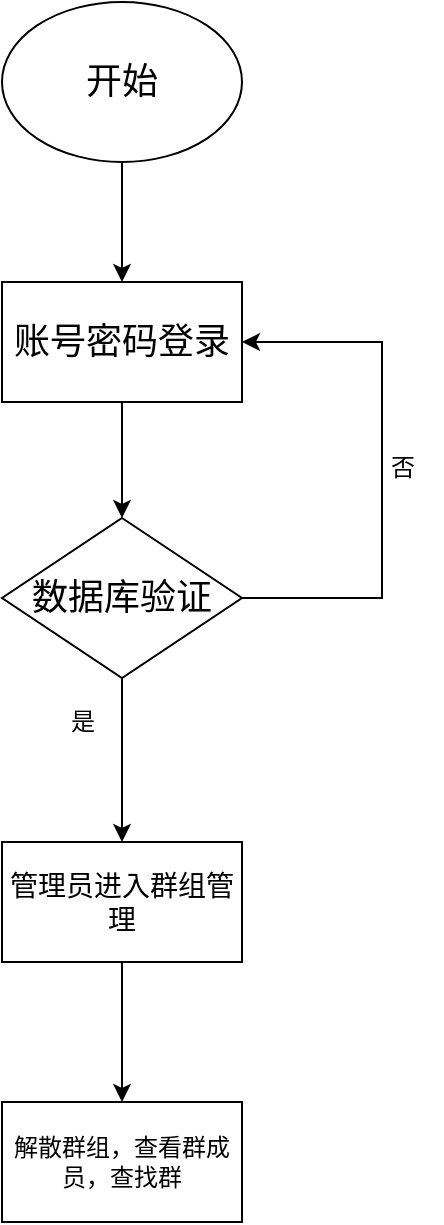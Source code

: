 <mxfile version="26.0.16">
  <diagram name="第 1 页" id="UI5crBXgyZy6Es89FjU4">
    <mxGraphModel dx="5629" dy="2665" grid="1" gridSize="10" guides="1" tooltips="1" connect="1" arrows="1" fold="1" page="1" pageScale="1" pageWidth="827" pageHeight="1169" math="0" shadow="0">
      <root>
        <mxCell id="0" />
        <mxCell id="1" parent="0" />
        <mxCell id="HW30ee-nWYa3M7AWRGV1-67" value="&lt;font style=&quot;font-size: 18px;&quot;&gt;开始&lt;/font&gt;" style="ellipse;whiteSpace=wrap;html=1;" parent="1" vertex="1">
          <mxGeometry x="-4790" y="-1760" width="120" height="80" as="geometry" />
        </mxCell>
        <mxCell id="HW30ee-nWYa3M7AWRGV1-68" value="&lt;font style=&quot;font-size: 18px;&quot;&gt;账号密码登录&lt;/font&gt;" style="rounded=0;whiteSpace=wrap;html=1;" parent="1" vertex="1">
          <mxGeometry x="-4790" y="-1620" width="120" height="60" as="geometry" />
        </mxCell>
        <mxCell id="HW30ee-nWYa3M7AWRGV1-69" value="" style="endArrow=classic;html=1;rounded=0;exitX=0.5;exitY=1;exitDx=0;exitDy=0;" parent="1" source="HW30ee-nWYa3M7AWRGV1-67" target="HW30ee-nWYa3M7AWRGV1-68" edge="1">
          <mxGeometry width="50" height="50" relative="1" as="geometry">
            <mxPoint x="-4738.52" y="-1650" as="sourcePoint" />
            <mxPoint x="-4510" y="-1549.6" as="targetPoint" />
          </mxGeometry>
        </mxCell>
        <mxCell id="HW30ee-nWYa3M7AWRGV1-71" value="&lt;font style=&quot;font-size: 18px;&quot;&gt;数据库验证&lt;/font&gt;" style="rhombus;whiteSpace=wrap;html=1;" parent="1" vertex="1">
          <mxGeometry x="-4790" y="-1502" width="120" height="80" as="geometry" />
        </mxCell>
        <mxCell id="HW30ee-nWYa3M7AWRGV1-72" value="" style="endArrow=classic;html=1;rounded=0;entryX=0.5;entryY=0;entryDx=0;entryDy=0;exitX=0.5;exitY=1;exitDx=0;exitDy=0;" parent="1" source="HW30ee-nWYa3M7AWRGV1-68" target="HW30ee-nWYa3M7AWRGV1-71" edge="1">
          <mxGeometry width="50" height="50" relative="1" as="geometry">
            <mxPoint x="-4560" y="-1530" as="sourcePoint" />
            <mxPoint x="-4510" y="-1580" as="targetPoint" />
          </mxGeometry>
        </mxCell>
        <mxCell id="HW30ee-nWYa3M7AWRGV1-73" value="是" style="text;html=1;align=center;verticalAlign=middle;resizable=0;points=[];autosize=1;strokeColor=none;fillColor=none;" parent="1" vertex="1">
          <mxGeometry x="-4770" y="-1415" width="40" height="30" as="geometry" />
        </mxCell>
        <mxCell id="HW30ee-nWYa3M7AWRGV1-74" value="" style="endArrow=classic;html=1;rounded=0;entryX=1;entryY=0.5;entryDx=0;entryDy=0;" parent="1" target="HW30ee-nWYa3M7AWRGV1-68" edge="1">
          <mxGeometry width="50" height="50" relative="1" as="geometry">
            <mxPoint x="-4600" y="-1590" as="sourcePoint" />
            <mxPoint x="-4510" y="-1580" as="targetPoint" />
          </mxGeometry>
        </mxCell>
        <mxCell id="HW30ee-nWYa3M7AWRGV1-76" value="" style="shape=partialRectangle;whiteSpace=wrap;html=1;bottom=0;right=0;fillColor=none;rotation=-180;" parent="1" vertex="1">
          <mxGeometry x="-4670" y="-1590" width="70" height="128" as="geometry" />
        </mxCell>
        <mxCell id="HW30ee-nWYa3M7AWRGV1-77" value="否" style="text;html=1;align=center;verticalAlign=middle;resizable=0;points=[];autosize=1;strokeColor=none;fillColor=none;" parent="1" vertex="1">
          <mxGeometry x="-4610" y="-1542" width="40" height="30" as="geometry" />
        </mxCell>
        <mxCell id="HW30ee-nWYa3M7AWRGV1-78" value="" style="endArrow=classic;html=1;rounded=0;exitX=0.5;exitY=1;exitDx=0;exitDy=0;entryX=0.5;entryY=0;entryDx=0;entryDy=0;entryPerimeter=0;" parent="1" source="HW30ee-nWYa3M7AWRGV1-71" target="HW30ee-nWYa3M7AWRGV1-79" edge="1">
          <mxGeometry width="50" height="50" relative="1" as="geometry">
            <mxPoint x="-4560" y="-1330" as="sourcePoint" />
            <mxPoint x="-4730" y="-1350" as="targetPoint" />
          </mxGeometry>
        </mxCell>
        <mxCell id="HW30ee-nWYa3M7AWRGV1-79" value="&lt;font style=&quot;font-size: 14px;&quot;&gt;管理员进入群组管理&lt;/font&gt;" style="rounded=0;whiteSpace=wrap;html=1;" parent="1" vertex="1">
          <mxGeometry x="-4790" y="-1340" width="120" height="60" as="geometry" />
        </mxCell>
        <mxCell id="I5STsGGoBLxxpBiurrsh-1" value="" style="endArrow=classic;html=1;rounded=0;exitX=0.5;exitY=1;exitDx=0;exitDy=0;entryX=0.5;entryY=0;entryDx=0;entryDy=0;" parent="1" source="HW30ee-nWYa3M7AWRGV1-79" target="I5STsGGoBLxxpBiurrsh-2" edge="1">
          <mxGeometry width="50" height="50" relative="1" as="geometry">
            <mxPoint x="-4640" y="-1230" as="sourcePoint" />
            <mxPoint x="-4730" y="-1220" as="targetPoint" />
          </mxGeometry>
        </mxCell>
        <mxCell id="I5STsGGoBLxxpBiurrsh-2" value="解散群组，查看群成员，查找群" style="rounded=0;whiteSpace=wrap;html=1;" parent="1" vertex="1">
          <mxGeometry x="-4790" y="-1210" width="120" height="60" as="geometry" />
        </mxCell>
      </root>
    </mxGraphModel>
  </diagram>
</mxfile>
